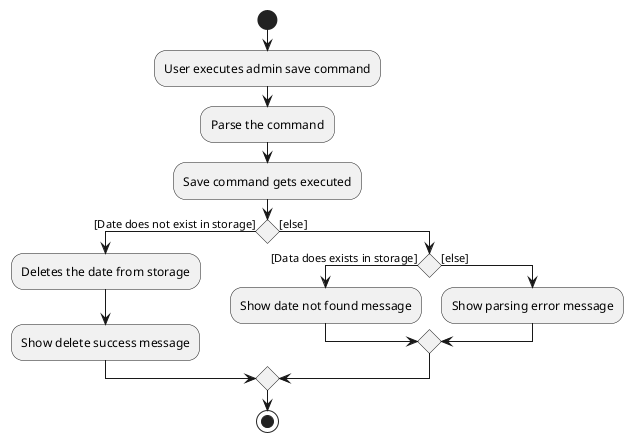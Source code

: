 @startuml
start
:User executes admin save command;
:Parse the command;
:Save command gets executed;

'Since the beta syntax does not support placing the condition outside the
'diamond we place it as the true branch instead.

if () then ([Date does not exist in storage])
    :Deletes the date from storage;
    :Show delete success message;

else ([else])
    if() then ([Data does exists in storage])
        :Show date not found message;

    else ([else])
        :Show parsing error message;
    endif
endif
stop
@enduml
